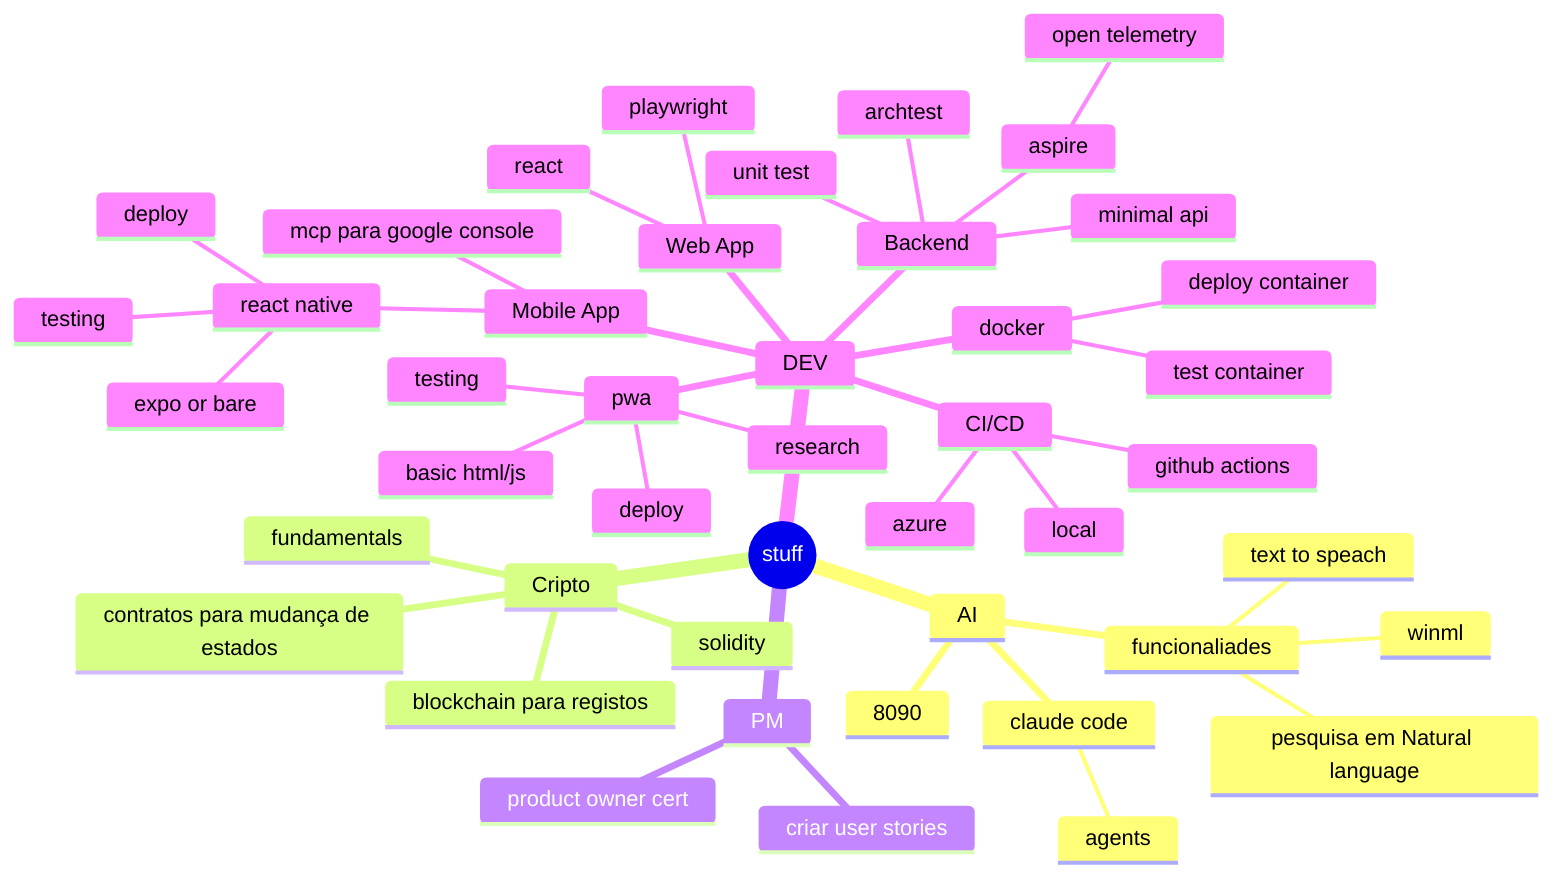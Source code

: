 mindmap
  root((stuff))
    AI
        claude code
            agents
        8090
        funcionaliades
            pesquisa em Natural language
            text to speach
            winml
    Cripto
        fundamentals
        blockchain para registos
        contratos para mudança de estados
        solidity
    PM
        product owner cert
        criar user stories
    DEV
        Mobile App
            react native
                expo or bare
                deploy
                testing
            mcp para google console
        pwa
            research
            basic html/js
            deploy
            testing
        Web App
            react
            playwright
        Backend
            aspire
                open telemetry
            minimal api
            unit test
            archtest
        CI/CD
            github actions
            local
            azure
        docker
            test container
            deploy container